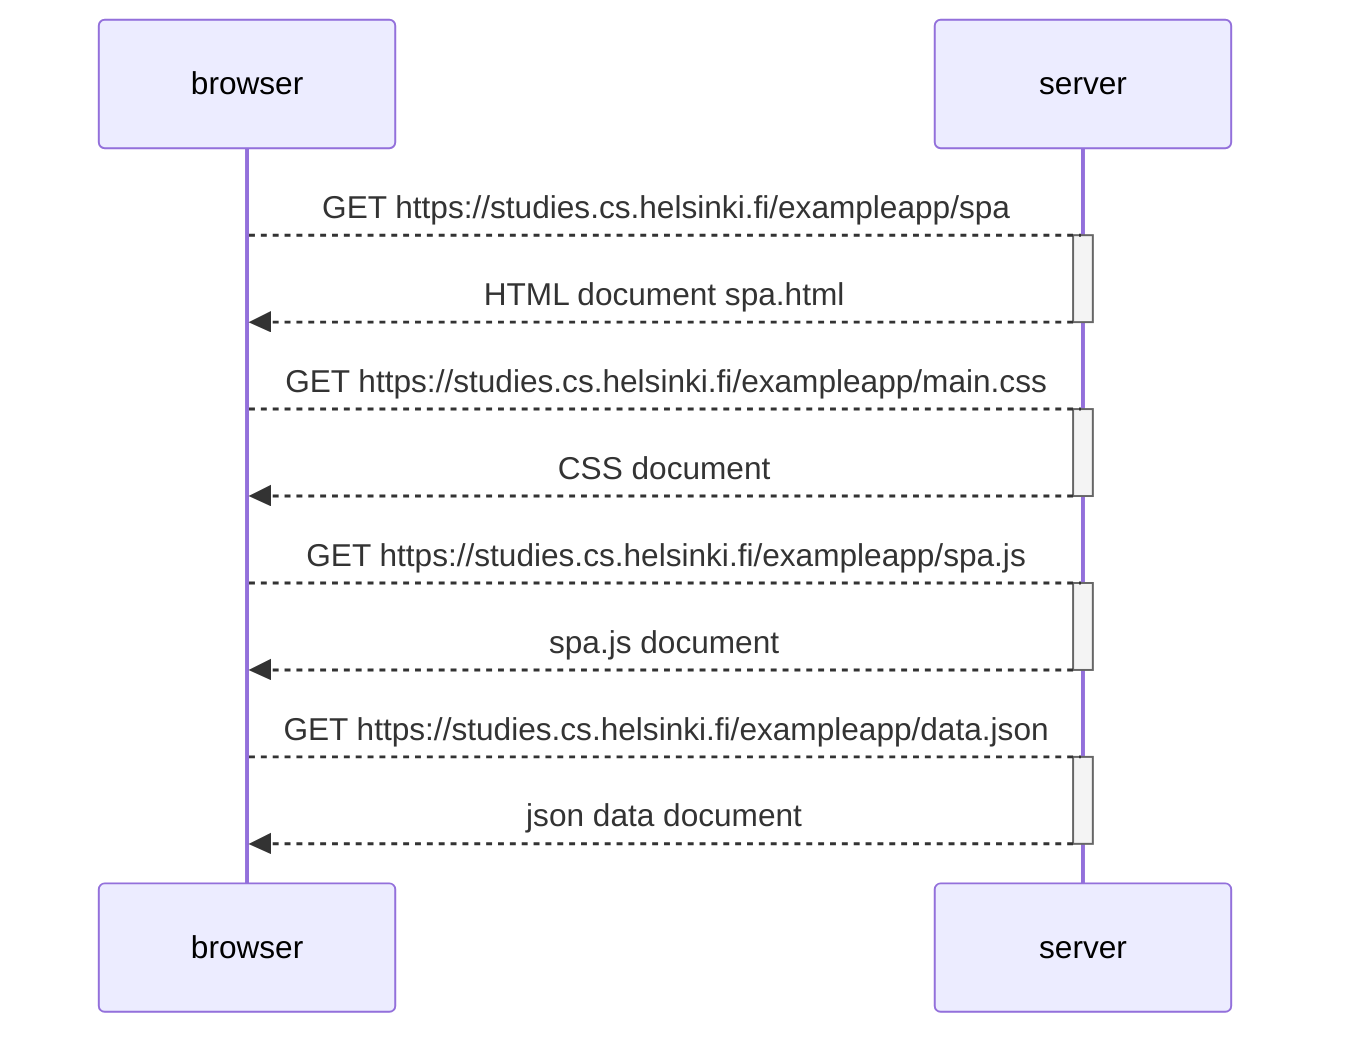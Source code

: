 sequenceDiagram
    participant browser
    participant server

    browser-->server:GET https://studies.cs.helsinki.fi/exampleapp/spa
    activate server
    server-->>browser: HTML document spa.html
    deactivate server

    browser-->server:GET https://studies.cs.helsinki.fi/exampleapp/main.css
    activate server
    server-->>browser: CSS document
    deactivate server

    browser-->server:GET https://studies.cs.helsinki.fi/exampleapp/spa.js
    activate server
    server-->>browser: spa.js document
    deactivate server

    browser-->server:GET https://studies.cs.helsinki.fi/exampleapp/data.json
    activate server
    server-->>browser: json data document
    deactivate server